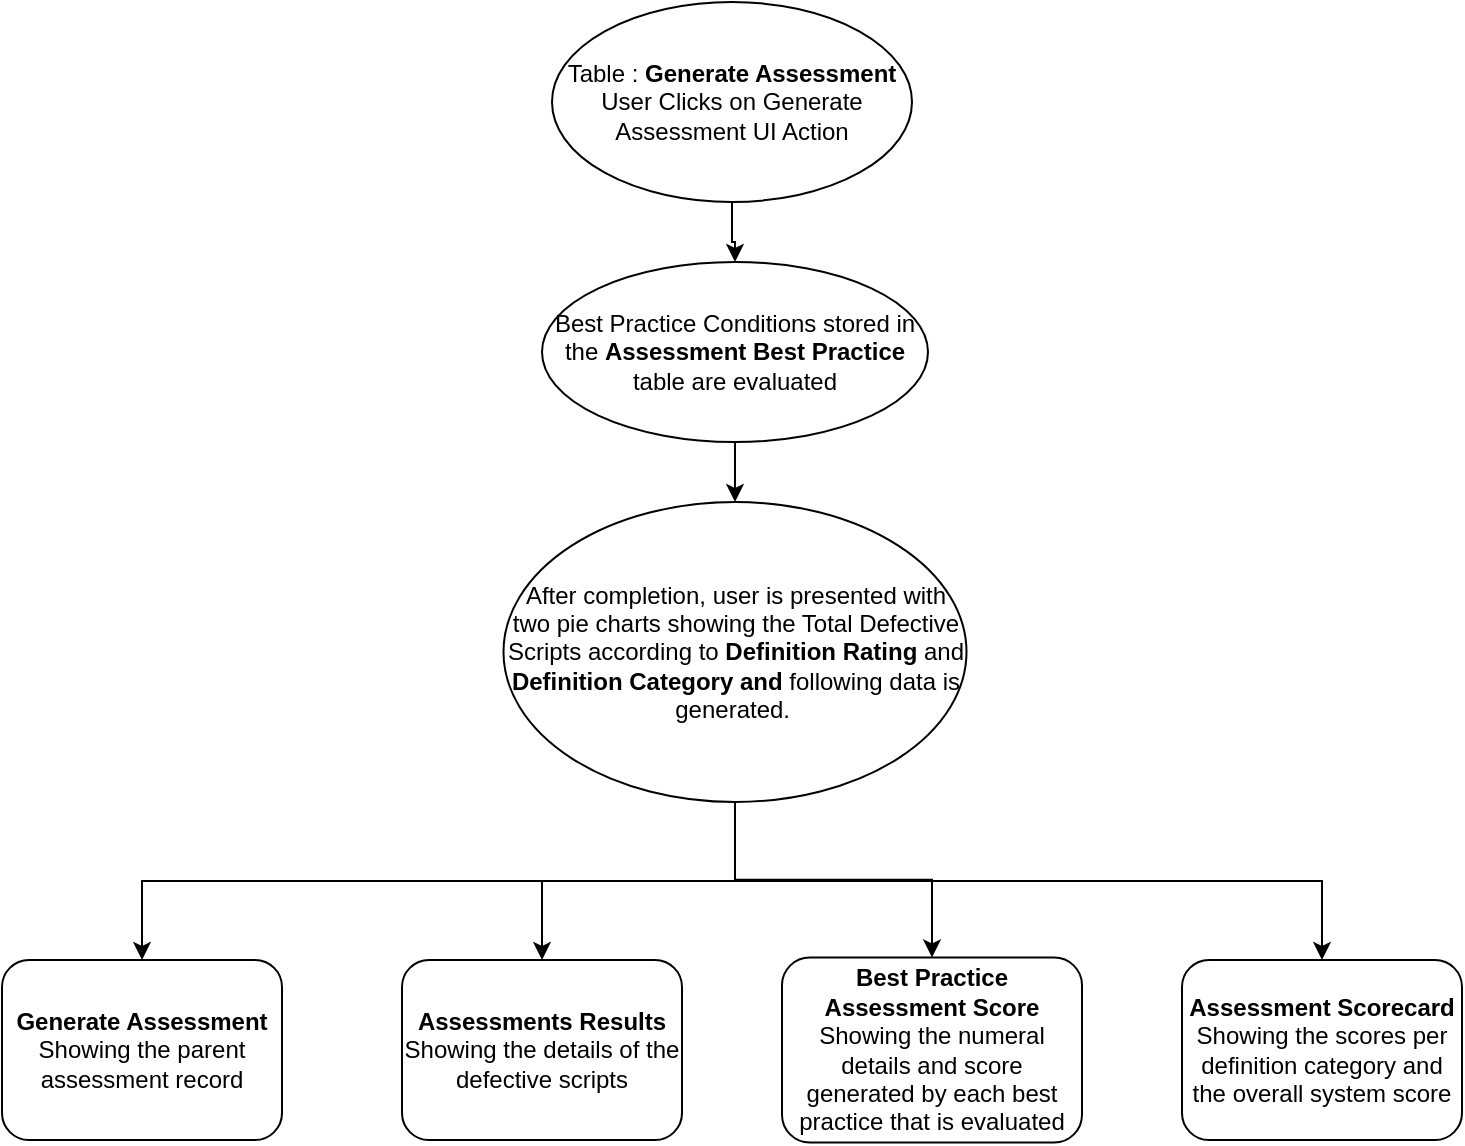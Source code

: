 <mxfile version="14.2.6" type="github"><diagram id="1KFDTF07hHeKBpk62s1g" name="Page-1"><mxGraphModel dx="920" dy="485" grid="1" gridSize="10" guides="1" tooltips="1" connect="1" arrows="1" fold="1" page="1" pageScale="1" pageWidth="850" pageHeight="1100" math="0" shadow="0"><root><mxCell id="0"/><mxCell id="1" parent="0"/><mxCell id="fVp7Q08mJCBkxsIFZaTN-11" value="" style="edgeStyle=orthogonalEdgeStyle;rounded=0;orthogonalLoop=1;jettySize=auto;html=1;" edge="1" parent="1" source="fVp7Q08mJCBkxsIFZaTN-2" target="fVp7Q08mJCBkxsIFZaTN-3"><mxGeometry relative="1" as="geometry"/></mxCell><mxCell id="fVp7Q08mJCBkxsIFZaTN-2" value="Table : &lt;b&gt;Generate Assessment&lt;/b&gt;&lt;br&gt;User Clicks on Generate Assessment UI Action" style="ellipse;whiteSpace=wrap;html=1;" vertex="1" parent="1"><mxGeometry x="335" y="10" width="180" height="100" as="geometry"/></mxCell><mxCell id="fVp7Q08mJCBkxsIFZaTN-12" value="" style="edgeStyle=orthogonalEdgeStyle;rounded=0;orthogonalLoop=1;jettySize=auto;html=1;" edge="1" parent="1" source="fVp7Q08mJCBkxsIFZaTN-3" target="fVp7Q08mJCBkxsIFZaTN-5"><mxGeometry relative="1" as="geometry"/></mxCell><mxCell id="fVp7Q08mJCBkxsIFZaTN-3" value="Best Practice Conditions stored in the &lt;b&gt;Assessment Best Practice&lt;/b&gt; table are evaluated" style="ellipse;whiteSpace=wrap;html=1;" vertex="1" parent="1"><mxGeometry x="330" y="140" width="193" height="90" as="geometry"/></mxCell><mxCell id="fVp7Q08mJCBkxsIFZaTN-14" style="edgeStyle=orthogonalEdgeStyle;rounded=0;orthogonalLoop=1;jettySize=auto;html=1;exitX=0.5;exitY=1;exitDx=0;exitDy=0;" edge="1" parent="1" source="fVp7Q08mJCBkxsIFZaTN-5" target="fVp7Q08mJCBkxsIFZaTN-6"><mxGeometry relative="1" as="geometry"/></mxCell><mxCell id="fVp7Q08mJCBkxsIFZaTN-15" style="edgeStyle=orthogonalEdgeStyle;rounded=0;orthogonalLoop=1;jettySize=auto;html=1;exitX=0.5;exitY=1;exitDx=0;exitDy=0;entryX=0.5;entryY=0;entryDx=0;entryDy=0;" edge="1" parent="1" source="fVp7Q08mJCBkxsIFZaTN-5" target="fVp7Q08mJCBkxsIFZaTN-7"><mxGeometry relative="1" as="geometry"/></mxCell><mxCell id="fVp7Q08mJCBkxsIFZaTN-16" style="edgeStyle=orthogonalEdgeStyle;rounded=0;orthogonalLoop=1;jettySize=auto;html=1;exitX=0.5;exitY=1;exitDx=0;exitDy=0;" edge="1" parent="1" source="fVp7Q08mJCBkxsIFZaTN-5" target="fVp7Q08mJCBkxsIFZaTN-10"><mxGeometry relative="1" as="geometry"/></mxCell><mxCell id="fVp7Q08mJCBkxsIFZaTN-19" style="edgeStyle=orthogonalEdgeStyle;rounded=0;orthogonalLoop=1;jettySize=auto;html=1;exitX=0.5;exitY=1;exitDx=0;exitDy=0;entryX=0.5;entryY=0;entryDx=0;entryDy=0;" edge="1" parent="1" source="fVp7Q08mJCBkxsIFZaTN-5" target="fVp7Q08mJCBkxsIFZaTN-9"><mxGeometry relative="1" as="geometry"/></mxCell><mxCell id="fVp7Q08mJCBkxsIFZaTN-5" value="After completion, user is presented with two pie charts showing the Total Defective Scripts according to &lt;b&gt;Definition Rating&lt;/b&gt; and &lt;b&gt;Definition Category and &lt;/b&gt;following data is generated.&lt;b&gt;&amp;nbsp;&lt;/b&gt;" style="ellipse;whiteSpace=wrap;html=1;" vertex="1" parent="1"><mxGeometry x="310.75" y="260" width="231.5" height="150" as="geometry"/></mxCell><mxCell id="fVp7Q08mJCBkxsIFZaTN-6" value="&lt;b&gt;Generate Assessment&lt;/b&gt;&lt;br&gt;Showing the parent assessment record" style="rounded=1;whiteSpace=wrap;html=1;" vertex="1" parent="1"><mxGeometry x="60" y="489" width="140" height="90" as="geometry"/></mxCell><mxCell id="fVp7Q08mJCBkxsIFZaTN-7" value="&lt;b&gt;Assessments Results&lt;br&gt;&lt;/b&gt;Showing the details of the defective scripts" style="rounded=1;whiteSpace=wrap;html=1;" vertex="1" parent="1"><mxGeometry x="260" y="489" width="140" height="90" as="geometry"/></mxCell><mxCell id="fVp7Q08mJCBkxsIFZaTN-9" value="&lt;b&gt;Best Practice Assessment Score&lt;/b&gt;&lt;br&gt;Showing the numeral details and score generated by each best practice that is evaluated" style="rounded=1;whiteSpace=wrap;html=1;" vertex="1" parent="1"><mxGeometry x="450" y="487.75" width="150" height="92.5" as="geometry"/></mxCell><mxCell id="fVp7Q08mJCBkxsIFZaTN-10" value="&lt;b&gt;Assessment Scorecard&lt;/b&gt;&lt;br&gt;Showing the scores per definition category and the overall system score" style="rounded=1;whiteSpace=wrap;html=1;" vertex="1" parent="1"><mxGeometry x="650" y="489" width="140" height="90" as="geometry"/></mxCell></root></mxGraphModel></diagram></mxfile>
